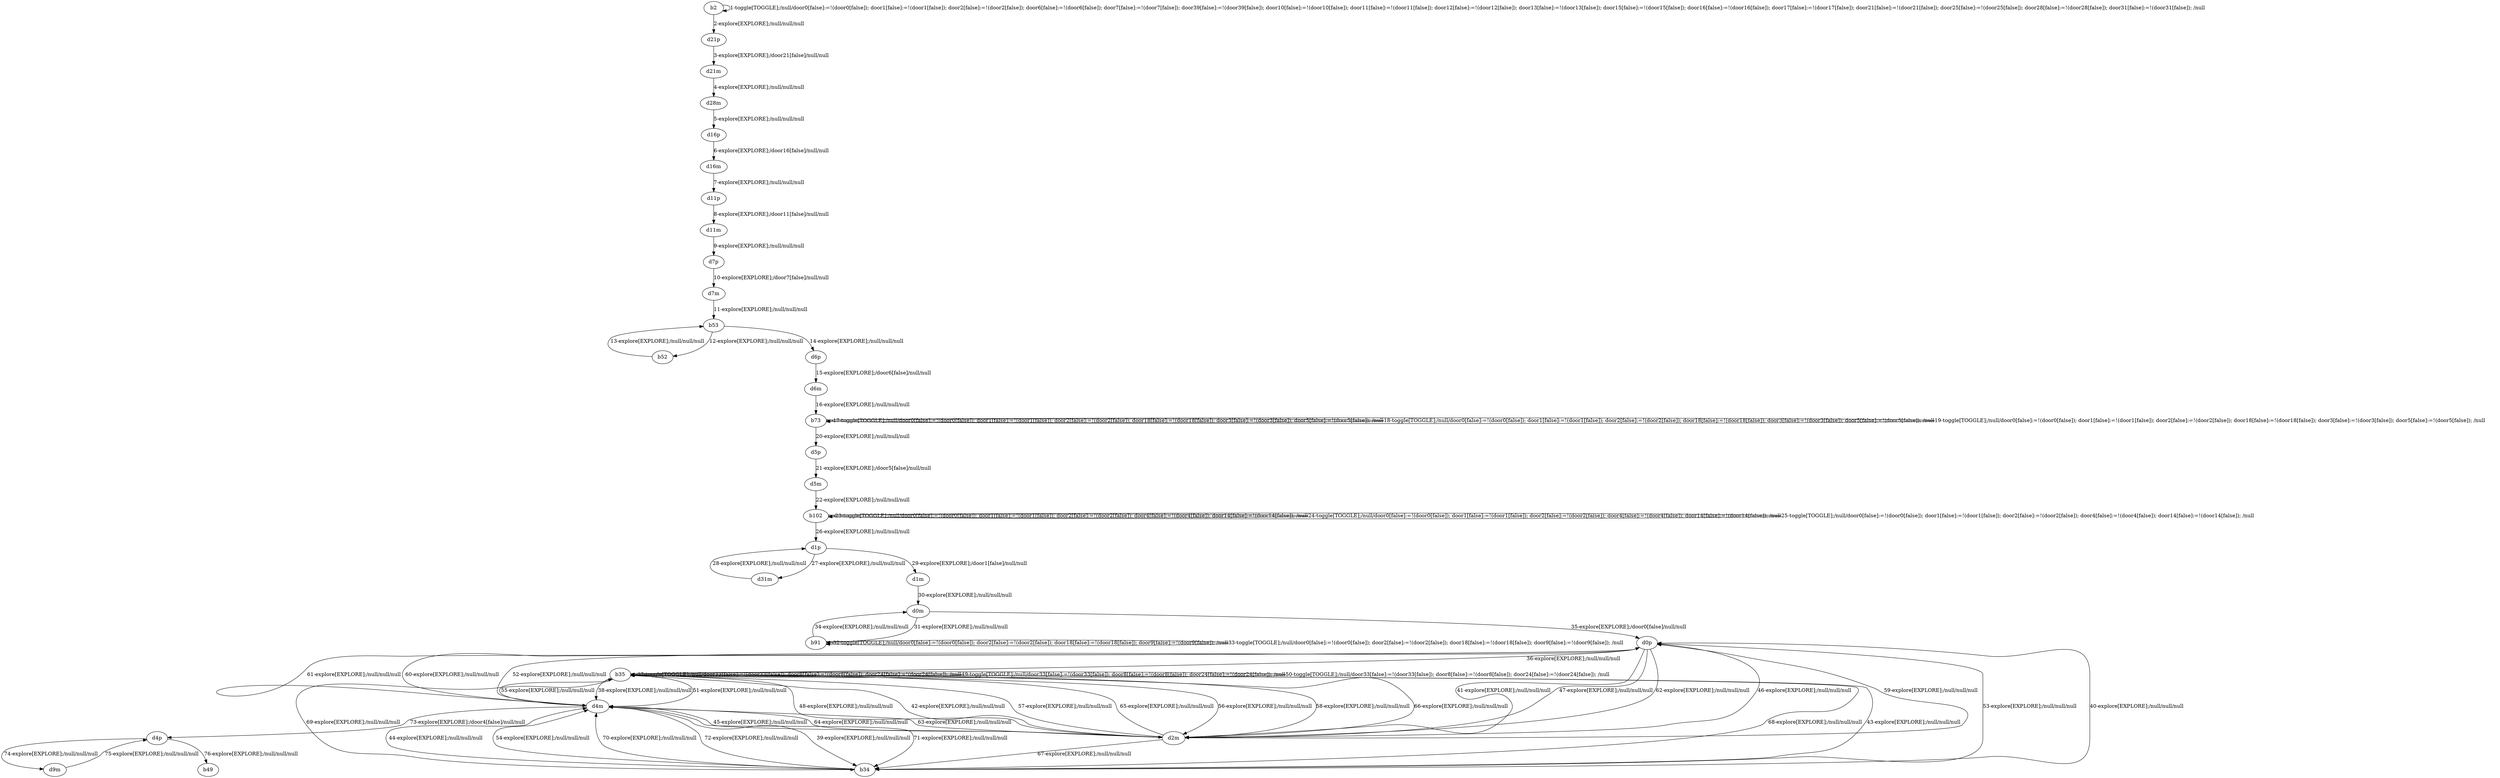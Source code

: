 # Total number of goals covered by this test: 1
# d9m --> d4p

digraph g {
"b2" -> "b2" [label = "1-toggle[TOGGLE];/null/door0[false]:=!(door0[false]); door1[false]:=!(door1[false]); door2[false]:=!(door2[false]); door6[false]:=!(door6[false]); door7[false]:=!(door7[false]); door39[false]:=!(door39[false]); door10[false]:=!(door10[false]); door11[false]:=!(door11[false]); door12[false]:=!(door12[false]); door13[false]:=!(door13[false]); door15[false]:=!(door15[false]); door16[false]:=!(door16[false]); door17[false]:=!(door17[false]); door21[false]:=!(door21[false]); door25[false]:=!(door25[false]); door28[false]:=!(door28[false]); door31[false]:=!(door31[false]); /null"];
"b2" -> "d21p" [label = "2-explore[EXPLORE];/null/null/null"];
"d21p" -> "d21m" [label = "3-explore[EXPLORE];/door21[false]/null/null"];
"d21m" -> "d28m" [label = "4-explore[EXPLORE];/null/null/null"];
"d28m" -> "d16p" [label = "5-explore[EXPLORE];/null/null/null"];
"d16p" -> "d16m" [label = "6-explore[EXPLORE];/door16[false]/null/null"];
"d16m" -> "d11p" [label = "7-explore[EXPLORE];/null/null/null"];
"d11p" -> "d11m" [label = "8-explore[EXPLORE];/door11[false]/null/null"];
"d11m" -> "d7p" [label = "9-explore[EXPLORE];/null/null/null"];
"d7p" -> "d7m" [label = "10-explore[EXPLORE];/door7[false]/null/null"];
"d7m" -> "b53" [label = "11-explore[EXPLORE];/null/null/null"];
"b53" -> "b52" [label = "12-explore[EXPLORE];/null/null/null"];
"b52" -> "b53" [label = "13-explore[EXPLORE];/null/null/null"];
"b53" -> "d6p" [label = "14-explore[EXPLORE];/null/null/null"];
"d6p" -> "d6m" [label = "15-explore[EXPLORE];/door6[false]/null/null"];
"d6m" -> "b73" [label = "16-explore[EXPLORE];/null/null/null"];
"b73" -> "b73" [label = "17-toggle[TOGGLE];/null/door0[false]:=!(door0[false]); door1[false]:=!(door1[false]); door2[false]:=!(door2[false]); door18[false]:=!(door18[false]); door3[false]:=!(door3[false]); door5[false]:=!(door5[false]); /null"];
"b73" -> "b73" [label = "18-toggle[TOGGLE];/null/door0[false]:=!(door0[false]); door1[false]:=!(door1[false]); door2[false]:=!(door2[false]); door18[false]:=!(door18[false]); door3[false]:=!(door3[false]); door5[false]:=!(door5[false]); /null"];
"b73" -> "b73" [label = "19-toggle[TOGGLE];/null/door0[false]:=!(door0[false]); door1[false]:=!(door1[false]); door2[false]:=!(door2[false]); door18[false]:=!(door18[false]); door3[false]:=!(door3[false]); door5[false]:=!(door5[false]); /null"];
"b73" -> "d5p" [label = "20-explore[EXPLORE];/null/null/null"];
"d5p" -> "d5m" [label = "21-explore[EXPLORE];/door5[false]/null/null"];
"d5m" -> "b102" [label = "22-explore[EXPLORE];/null/null/null"];
"b102" -> "b102" [label = "23-toggle[TOGGLE];/null/door0[false]:=!(door0[false]); door1[false]:=!(door1[false]); door2[false]:=!(door2[false]); door4[false]:=!(door4[false]); door14[false]:=!(door14[false]); /null"];
"b102" -> "b102" [label = "24-toggle[TOGGLE];/null/door0[false]:=!(door0[false]); door1[false]:=!(door1[false]); door2[false]:=!(door2[false]); door4[false]:=!(door4[false]); door14[false]:=!(door14[false]); /null"];
"b102" -> "b102" [label = "25-toggle[TOGGLE];/null/door0[false]:=!(door0[false]); door1[false]:=!(door1[false]); door2[false]:=!(door2[false]); door4[false]:=!(door4[false]); door14[false]:=!(door14[false]); /null"];
"b102" -> "d1p" [label = "26-explore[EXPLORE];/null/null/null"];
"d1p" -> "d31m" [label = "27-explore[EXPLORE];/null/null/null"];
"d31m" -> "d1p" [label = "28-explore[EXPLORE];/null/null/null"];
"d1p" -> "d1m" [label = "29-explore[EXPLORE];/door1[false]/null/null"];
"d1m" -> "d0m" [label = "30-explore[EXPLORE];/null/null/null"];
"d0m" -> "b91" [label = "31-explore[EXPLORE];/null/null/null"];
"b91" -> "b91" [label = "32-toggle[TOGGLE];/null/door0[false]:=!(door0[false]); door2[false]:=!(door2[false]); door18[false]:=!(door18[false]); door9[false]:=!(door9[false]); /null"];
"b91" -> "b91" [label = "33-toggle[TOGGLE];/null/door0[false]:=!(door0[false]); door2[false]:=!(door2[false]); door18[false]:=!(door18[false]); door9[false]:=!(door9[false]); /null"];
"b91" -> "d0m" [label = "34-explore[EXPLORE];/null/null/null"];
"d0m" -> "d0p" [label = "35-explore[EXPLORE];/door0[false]/null/null"];
"d0p" -> "b35" [label = "36-explore[EXPLORE];/null/null/null"];
"b35" -> "b35" [label = "37-toggle[TOGGLE];/null/door33[false]:=!(door33[false]); door8[false]:=!(door8[false]); door24[false]:=!(door24[false]); /null"];
"b35" -> "d4m" [label = "38-explore[EXPLORE];/null/null/null"];
"d4m" -> "b34" [label = "39-explore[EXPLORE];/null/null/null"];
"b34" -> "d0p" [label = "40-explore[EXPLORE];/null/null/null"];
"d0p" -> "d2m" [label = "41-explore[EXPLORE];/null/null/null"];
"d2m" -> "b35" [label = "42-explore[EXPLORE];/null/null/null"];
"b35" -> "b34" [label = "43-explore[EXPLORE];/null/null/null"];
"b34" -> "d4m" [label = "44-explore[EXPLORE];/null/null/null"];
"d4m" -> "d2m" [label = "45-explore[EXPLORE];/null/null/null"];
"d2m" -> "d0p" [label = "46-explore[EXPLORE];/null/null/null"];
"d0p" -> "d2m" [label = "47-explore[EXPLORE];/null/null/null"];
"d2m" -> "b35" [label = "48-explore[EXPLORE];/null/null/null"];
"b35" -> "b35" [label = "49-toggle[TOGGLE];/null/door33[false]:=!(door33[false]); door8[false]:=!(door8[false]); door24[false]:=!(door24[false]); /null"];
"b35" -> "b35" [label = "50-toggle[TOGGLE];/null/door33[false]:=!(door33[false]); door8[false]:=!(door8[false]); door24[false]:=!(door24[false]); /null"];
"b35" -> "d4m" [label = "51-explore[EXPLORE];/null/null/null"];
"d4m" -> "d0p" [label = "52-explore[EXPLORE];/null/null/null"];
"d0p" -> "b34" [label = "53-explore[EXPLORE];/null/null/null"];
"b34" -> "d4m" [label = "54-explore[EXPLORE];/null/null/null"];
"d4m" -> "b35" [label = "55-explore[EXPLORE];/null/null/null"];
"b35" -> "d2m" [label = "56-explore[EXPLORE];/null/null/null"];
"d2m" -> "b35" [label = "57-explore[EXPLORE];/null/null/null"];
"b35" -> "d2m" [label = "58-explore[EXPLORE];/null/null/null"];
"d2m" -> "d0p" [label = "59-explore[EXPLORE];/null/null/null"];
"d0p" -> "d4m" [label = "60-explore[EXPLORE];/null/null/null"];
"d4m" -> "d0p" [label = "61-explore[EXPLORE];/null/null/null"];
"d0p" -> "d2m" [label = "62-explore[EXPLORE];/null/null/null"];
"d2m" -> "d4m" [label = "63-explore[EXPLORE];/null/null/null"];
"d4m" -> "d2m" [label = "64-explore[EXPLORE];/null/null/null"];
"d2m" -> "b35" [label = "65-explore[EXPLORE];/null/null/null"];
"b35" -> "d2m" [label = "66-explore[EXPLORE];/null/null/null"];
"d2m" -> "b34" [label = "67-explore[EXPLORE];/null/null/null"];
"b34" -> "b35" [label = "68-explore[EXPLORE];/null/null/null"];
"b35" -> "b34" [label = "69-explore[EXPLORE];/null/null/null"];
"b34" -> "d4m" [label = "70-explore[EXPLORE];/null/null/null"];
"d4m" -> "b34" [label = "71-explore[EXPLORE];/null/null/null"];
"b34" -> "d4m" [label = "72-explore[EXPLORE];/null/null/null"];
"d4m" -> "d4p" [label = "73-explore[EXPLORE];/door4[false]/null/null"];
"d4p" -> "d9m" [label = "74-explore[EXPLORE];/null/null/null"];
"d9m" -> "d4p" [label = "75-explore[EXPLORE];/null/null/null"];
"d4p" -> "b49" [label = "76-explore[EXPLORE];/null/null/null"];
}